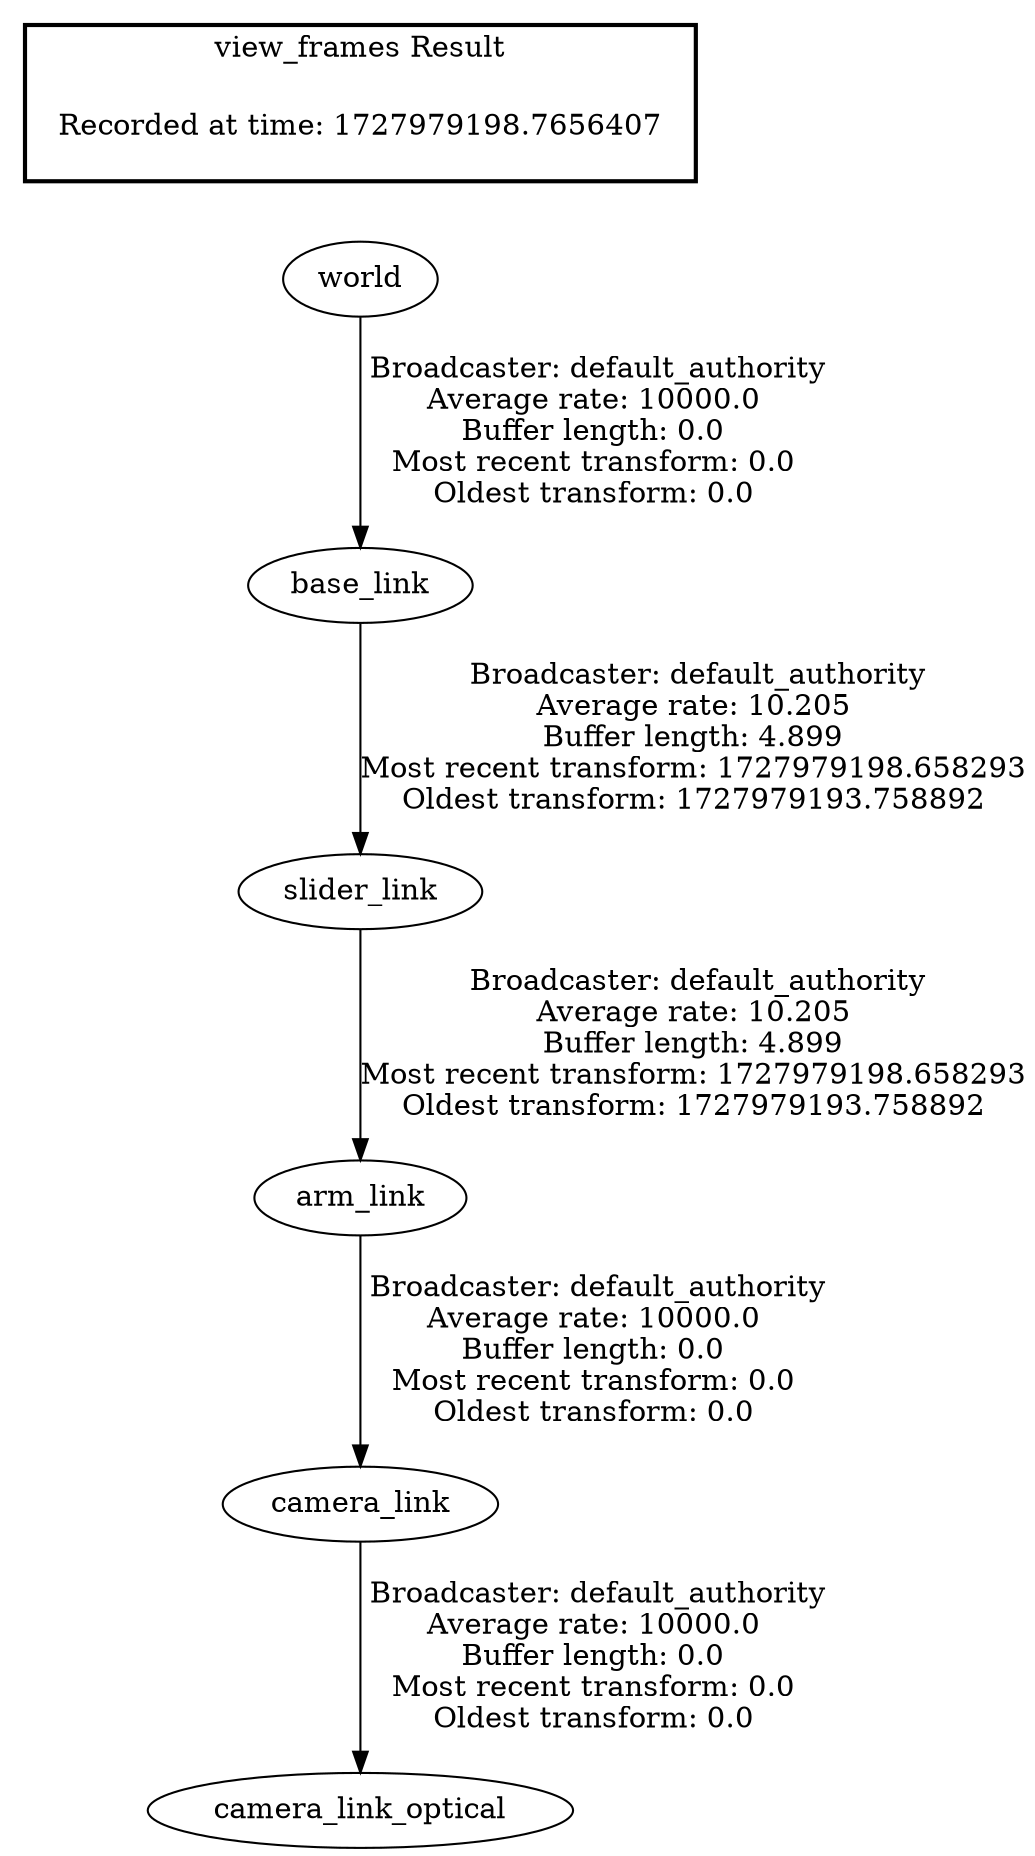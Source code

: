 digraph G {
"world" -> "base_link"[label=" Broadcaster: default_authority\nAverage rate: 10000.0\nBuffer length: 0.0\nMost recent transform: 0.0\nOldest transform: 0.0\n"];
"arm_link" -> "camera_link"[label=" Broadcaster: default_authority\nAverage rate: 10000.0\nBuffer length: 0.0\nMost recent transform: 0.0\nOldest transform: 0.0\n"];
"slider_link" -> "arm_link"[label=" Broadcaster: default_authority\nAverage rate: 10.205\nBuffer length: 4.899\nMost recent transform: 1727979198.658293\nOldest transform: 1727979193.758892\n"];
"camera_link" -> "camera_link_optical"[label=" Broadcaster: default_authority\nAverage rate: 10000.0\nBuffer length: 0.0\nMost recent transform: 0.0\nOldest transform: 0.0\n"];
"base_link" -> "slider_link"[label=" Broadcaster: default_authority\nAverage rate: 10.205\nBuffer length: 4.899\nMost recent transform: 1727979198.658293\nOldest transform: 1727979193.758892\n"];
edge [style=invis];
 subgraph cluster_legend { style=bold; color=black; label ="view_frames Result";
"Recorded at time: 1727979198.7656407"[ shape=plaintext ] ;
}->"world";
}